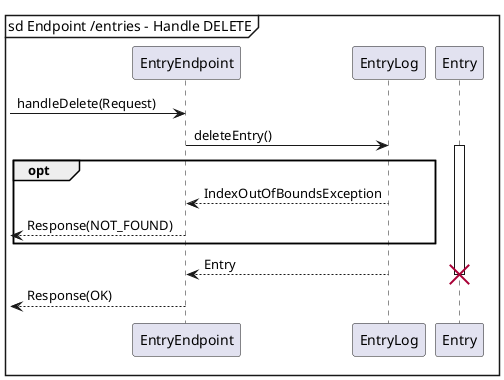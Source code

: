@startuml
mainframe sd Endpoint /entries - Handle DELETE

-> EntryEndpoint : handleDelete(Request)
EntryEndpoint -> EntryLog : deleteEntry()
activate Entry

group opt
    EntryEndpoint <-- EntryLog : IndexOutOfBoundsException
    <-- EntryEndpoint : Response(NOT_FOUND)
end

EntryEndpoint <-- EntryLog : Entry
destroy Entry

<-- EntryEndpoint : Response(OK)
@enduml